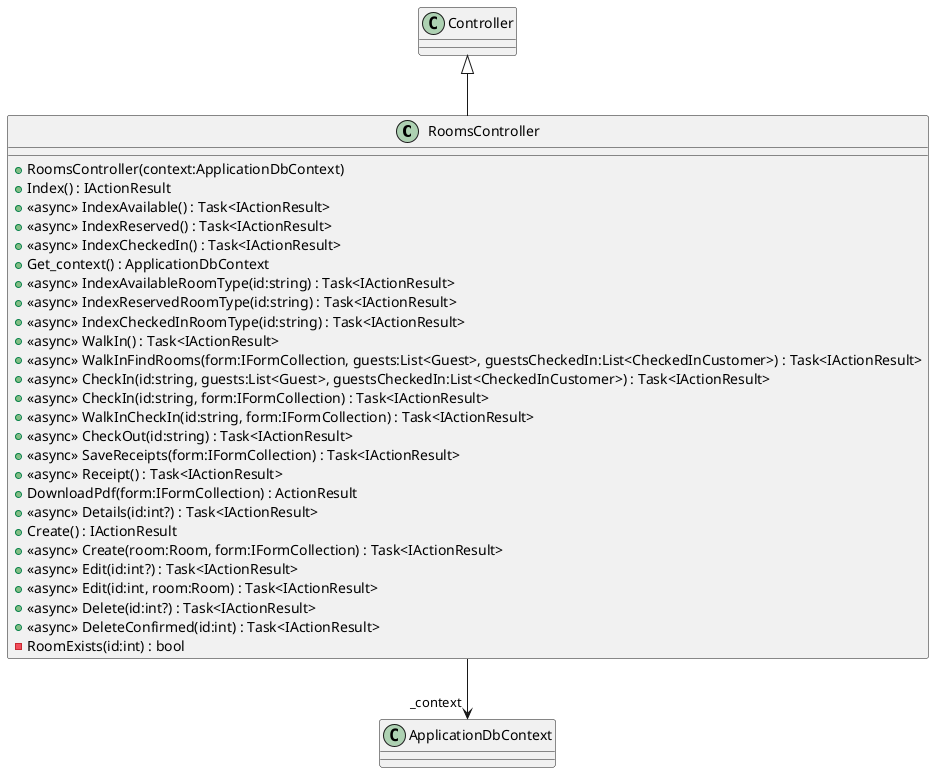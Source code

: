 @startuml
class RoomsController {
    + RoomsController(context:ApplicationDbContext)
    + Index() : IActionResult
    + <<async>> IndexAvailable() : Task<IActionResult>
    + <<async>> IndexReserved() : Task<IActionResult>
    + <<async>> IndexCheckedIn() : Task<IActionResult>
    + Get_context() : ApplicationDbContext
    + <<async>> IndexAvailableRoomType(id:string) : Task<IActionResult>
    + <<async>> IndexReservedRoomType(id:string) : Task<IActionResult>
    + <<async>> IndexCheckedInRoomType(id:string) : Task<IActionResult>
    + <<async>> WalkIn() : Task<IActionResult>
    + <<async>> WalkInFindRooms(form:IFormCollection, guests:List<Guest>, guestsCheckedIn:List<CheckedInCustomer>) : Task<IActionResult>
    + <<async>> CheckIn(id:string, guests:List<Guest>, guestsCheckedIn:List<CheckedInCustomer>) : Task<IActionResult>
    + <<async>> CheckIn(id:string, form:IFormCollection) : Task<IActionResult>
    + <<async>> WalkInCheckIn(id:string, form:IFormCollection) : Task<IActionResult>
    + <<async>> CheckOut(id:string) : Task<IActionResult>
    + <<async>> SaveReceipts(form:IFormCollection) : Task<IActionResult>
    + <<async>> Receipt() : Task<IActionResult>
    + DownloadPdf(form:IFormCollection) : ActionResult
    + <<async>> Details(id:int?) : Task<IActionResult>
    + Create() : IActionResult
    + <<async>> Create(room:Room, form:IFormCollection) : Task<IActionResult>
    + <<async>> Edit(id:int?) : Task<IActionResult>
    + <<async>> Edit(id:int, room:Room) : Task<IActionResult>
    + <<async>> Delete(id:int?) : Task<IActionResult>
    + <<async>> DeleteConfirmed(id:int) : Task<IActionResult>
    - RoomExists(id:int) : bool
}
Controller <|-- RoomsController
RoomsController --> "_context" ApplicationDbContext
@enduml
